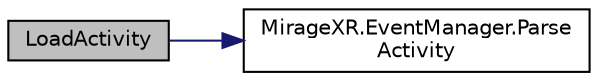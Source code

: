 digraph "LoadActivity"
{
 // INTERACTIVE_SVG=YES
 // LATEX_PDF_SIZE
  edge [fontname="Helvetica",fontsize="10",labelfontname="Helvetica",labelfontsize="10"];
  node [fontname="Helvetica",fontsize="10",shape=record];
  rankdir="LR";
  Node1 [label="LoadActivity",height=0.2,width=0.4,color="black", fillcolor="grey75", style="filled", fontcolor="black",tooltip="Load activity on button press."];
  Node1 -> Node2 [color="midnightblue",fontsize="10",style="solid",fontname="Helvetica"];
  Node2 [label="MirageXR.EventManager.Parse\lActivity",height=0.2,width=0.4,color="black", fillcolor="white", style="filled",URL="$class_mirage_x_r_1_1_event_manager.html#a6185e120d1bc0eb128334df11976cb3a",tooltip="Tells Activity manager to parse the defined activity file file."];
}
